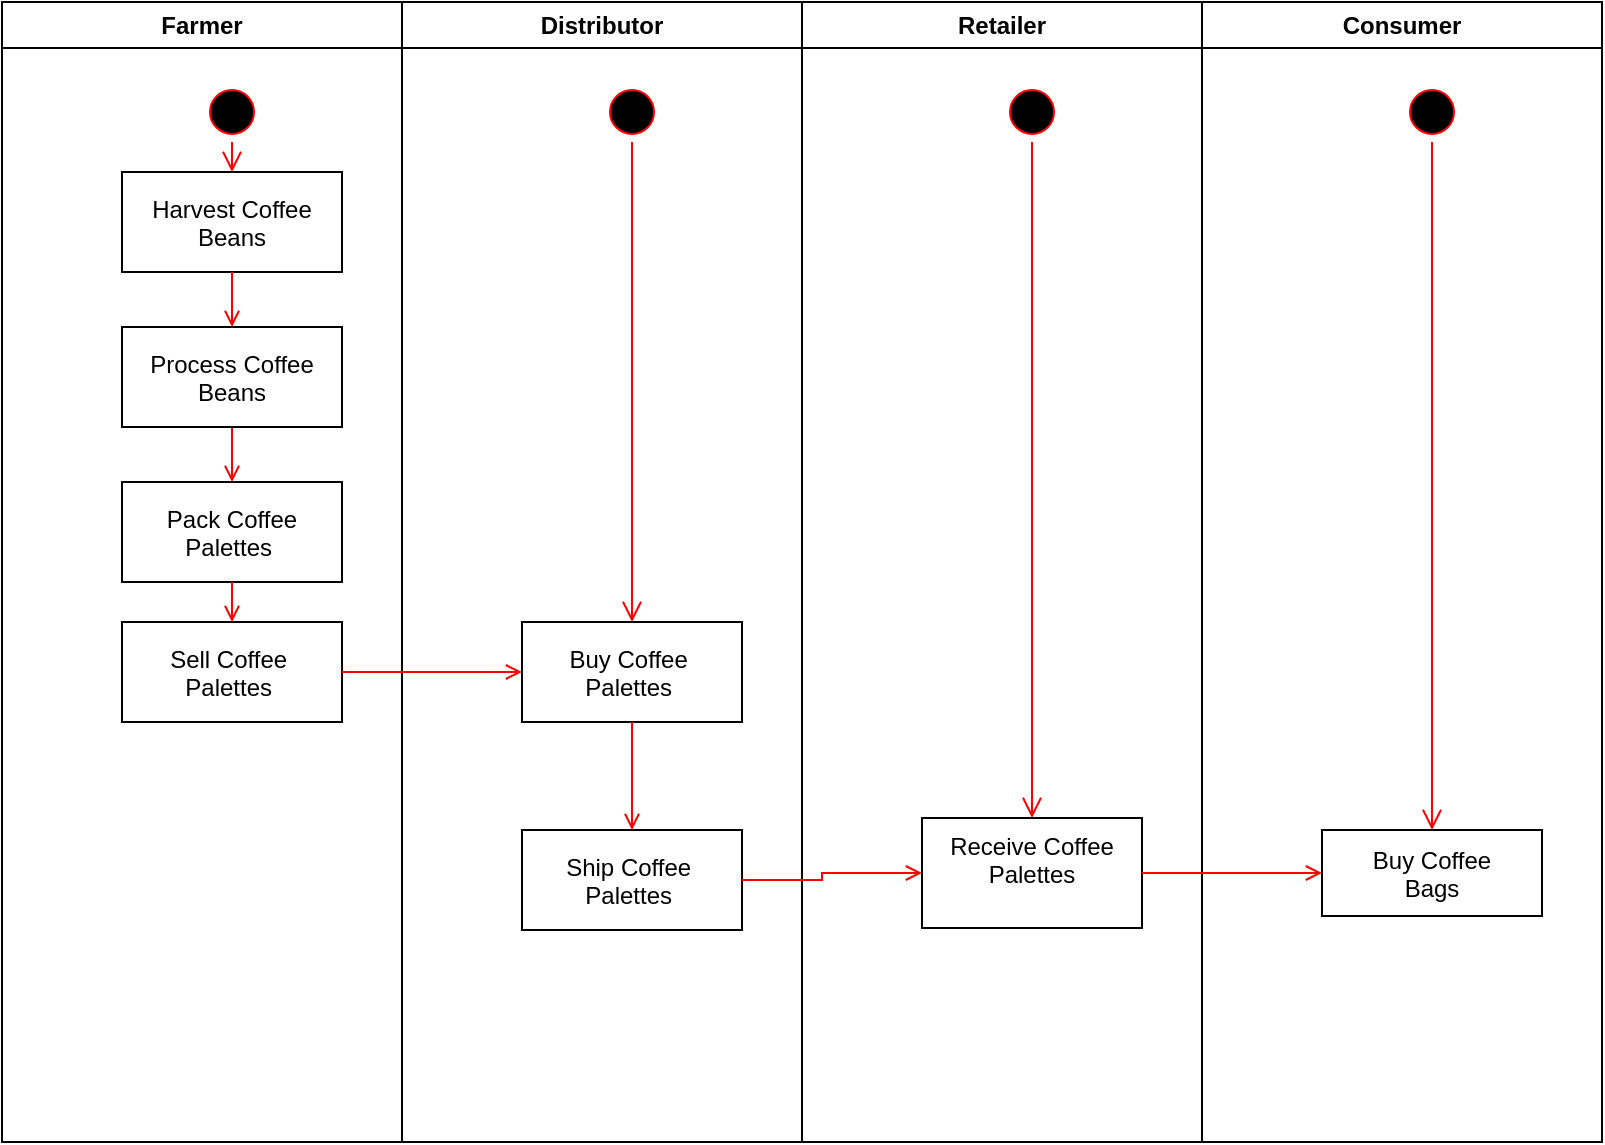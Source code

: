 <mxfile version="10.6.7" type="device"><diagram name="Page-1" id="e7e014a7-5840-1c2e-5031-d8a46d1fe8dd"><mxGraphModel dx="998" dy="548" grid="1" gridSize="10" guides="1" tooltips="1" connect="1" arrows="1" fold="1" page="1" pageScale="1" pageWidth="1169" pageHeight="826" background="#ffffff" math="0" shadow="0"><root><mxCell id="0"/><mxCell id="1" parent="0"/><mxCell id="2iurq8ugHNg66TlOljym-47" value="Farmer" style="swimlane;whiteSpace=wrap" parent="1" vertex="1"><mxGeometry x="120" y="120" width="200" height="570" as="geometry"/></mxCell><mxCell id="2iurq8ugHNg66TlOljym-48" value="" style="ellipse;shape=startState;fillColor=#000000;strokeColor=#ff0000;" parent="2iurq8ugHNg66TlOljym-47" vertex="1"><mxGeometry x="100" y="40" width="30" height="30" as="geometry"/></mxCell><mxCell id="2iurq8ugHNg66TlOljym-49" value="" style="edgeStyle=elbowEdgeStyle;elbow=horizontal;verticalAlign=bottom;endArrow=open;endSize=8;strokeColor=#FF0000;endFill=1;rounded=0" parent="2iurq8ugHNg66TlOljym-47" source="2iurq8ugHNg66TlOljym-48" target="2iurq8ugHNg66TlOljym-50" edge="1"><mxGeometry x="100" y="40" as="geometry"><mxPoint x="115" y="110" as="targetPoint"/></mxGeometry></mxCell><mxCell id="2iurq8ugHNg66TlOljym-50" value="Harvest Coffee &#10;Beans" style="" parent="2iurq8ugHNg66TlOljym-47" vertex="1"><mxGeometry x="60" y="85" width="110" height="50" as="geometry"/></mxCell><mxCell id="2iurq8ugHNg66TlOljym-51" value="Pack Coffee &#10;Palettes " style="" parent="2iurq8ugHNg66TlOljym-47" vertex="1"><mxGeometry x="60" y="240" width="110" height="50" as="geometry"/></mxCell><mxCell id="2iurq8ugHNg66TlOljym-52" value="" style="endArrow=open;strokeColor=#FF0000;endFill=1;rounded=0" parent="2iurq8ugHNg66TlOljym-47" source="2iurq8ugHNg66TlOljym-84" target="2iurq8ugHNg66TlOljym-51" edge="1"><mxGeometry relative="1" as="geometry"/></mxCell><mxCell id="2iurq8ugHNg66TlOljym-53" value="Sell Coffee &#10;Palettes " style="" parent="2iurq8ugHNg66TlOljym-47" vertex="1"><mxGeometry x="60" y="310" width="110" height="50" as="geometry"/></mxCell><mxCell id="2iurq8ugHNg66TlOljym-54" value="" style="endArrow=open;strokeColor=#FF0000;endFill=1;rounded=0" parent="2iurq8ugHNg66TlOljym-47" source="2iurq8ugHNg66TlOljym-51" target="2iurq8ugHNg66TlOljym-53" edge="1"><mxGeometry relative="1" as="geometry"/></mxCell><mxCell id="2iurq8ugHNg66TlOljym-84" value="Process Coffee &#10;Beans" style="" parent="2iurq8ugHNg66TlOljym-47" vertex="1"><mxGeometry x="60" y="162.5" width="110" height="50" as="geometry"/></mxCell><mxCell id="2iurq8ugHNg66TlOljym-85" value="" style="endArrow=open;strokeColor=#FF0000;endFill=1;rounded=0" parent="2iurq8ugHNg66TlOljym-47" source="2iurq8ugHNg66TlOljym-50" target="2iurq8ugHNg66TlOljym-84" edge="1"><mxGeometry relative="1" as="geometry"><mxPoint x="363.387" y="255" as="sourcePoint"/><mxPoint x="356.613" y="360" as="targetPoint"/></mxGeometry></mxCell><mxCell id="2iurq8ugHNg66TlOljym-56" value="Distributor" style="swimlane;whiteSpace=wrap" parent="1" vertex="1"><mxGeometry x="320" y="120" width="200" height="570" as="geometry"/></mxCell><mxCell id="2iurq8ugHNg66TlOljym-57" value="" style="ellipse;shape=startState;fillColor=#000000;strokeColor=#ff0000;" parent="2iurq8ugHNg66TlOljym-56" vertex="1"><mxGeometry x="100" y="40" width="30" height="30" as="geometry"/></mxCell><mxCell id="2iurq8ugHNg66TlOljym-58" value="" style="edgeStyle=elbowEdgeStyle;elbow=horizontal;verticalAlign=bottom;endArrow=open;endSize=8;strokeColor=#FF0000;endFill=1;rounded=0" parent="2iurq8ugHNg66TlOljym-56" source="2iurq8ugHNg66TlOljym-57" target="2iurq8ugHNg66TlOljym-59" edge="1"><mxGeometry x="100" y="40" as="geometry"><mxPoint x="115" y="110" as="targetPoint"/></mxGeometry></mxCell><mxCell id="2iurq8ugHNg66TlOljym-59" value="Buy Coffee &#10;Palettes " style="" parent="2iurq8ugHNg66TlOljym-56" vertex="1"><mxGeometry x="60" y="310" width="110" height="50" as="geometry"/></mxCell><mxCell id="Pzv3nyeDkGGR97G5J-L4-13" value="Ship Coffee &#10;Palettes " style="" vertex="1" parent="2iurq8ugHNg66TlOljym-56"><mxGeometry x="60" y="414" width="110" height="50" as="geometry"/></mxCell><mxCell id="Pzv3nyeDkGGR97G5J-L4-19" value="" style="edgeStyle=elbowEdgeStyle;elbow=horizontal;strokeColor=#FF0000;endArrow=open;endFill=1;rounded=0;exitX=0.5;exitY=1;exitDx=0;exitDy=0;entryX=0.5;entryY=0;entryDx=0;entryDy=0;" edge="1" parent="2iurq8ugHNg66TlOljym-56" source="2iurq8ugHNg66TlOljym-59" target="Pzv3nyeDkGGR97G5J-L4-13"><mxGeometry width="100" height="100" relative="1" as="geometry"><mxPoint y="365" as="sourcePoint"/><mxPoint x="90" y="365" as="targetPoint"/><Array as="points"><mxPoint x="115" y="370"/><mxPoint x="380" y="280"/></Array></mxGeometry></mxCell><mxCell id="2iurq8ugHNg66TlOljym-65" value="Consumer" style="swimlane;whiteSpace=wrap" parent="1" vertex="1"><mxGeometry x="720" y="120" width="200" height="570" as="geometry"/></mxCell><mxCell id="2iurq8ugHNg66TlOljym-66" value="" style="ellipse;shape=startState;fillColor=#000000;strokeColor=#ff0000;" parent="2iurq8ugHNg66TlOljym-65" vertex="1"><mxGeometry x="100" y="40" width="30" height="30" as="geometry"/></mxCell><mxCell id="2iurq8ugHNg66TlOljym-67" value="" style="edgeStyle=elbowEdgeStyle;elbow=horizontal;verticalAlign=bottom;endArrow=open;endSize=8;strokeColor=#FF0000;endFill=1;rounded=0" parent="2iurq8ugHNg66TlOljym-65" source="2iurq8ugHNg66TlOljym-66" target="2iurq8ugHNg66TlOljym-68" edge="1"><mxGeometry x="100" y="40" as="geometry"><mxPoint x="115" y="110" as="targetPoint"/></mxGeometry></mxCell><mxCell id="2iurq8ugHNg66TlOljym-68" value="Buy Coffee &#10;Bags" style="" parent="2iurq8ugHNg66TlOljym-65" vertex="1"><mxGeometry x="60" y="414" width="110" height="43" as="geometry"/></mxCell><mxCell id="2iurq8ugHNg66TlOljym-74" value="Retailer" style="swimlane;whiteSpace=wrap" parent="1" vertex="1"><mxGeometry x="520" y="120" width="200" height="570" as="geometry"/></mxCell><mxCell id="2iurq8ugHNg66TlOljym-75" value="" style="ellipse;shape=startState;fillColor=#000000;strokeColor=#ff0000;" parent="2iurq8ugHNg66TlOljym-74" vertex="1"><mxGeometry x="100" y="40" width="30" height="30" as="geometry"/></mxCell><mxCell id="2iurq8ugHNg66TlOljym-76" value="" style="edgeStyle=elbowEdgeStyle;elbow=horizontal;verticalAlign=bottom;endArrow=open;endSize=8;strokeColor=#FF0000;endFill=1;rounded=0" parent="2iurq8ugHNg66TlOljym-74" source="2iurq8ugHNg66TlOljym-75" target="2iurq8ugHNg66TlOljym-77" edge="1"><mxGeometry x="100" y="40" as="geometry"><mxPoint x="115" y="110" as="targetPoint"/></mxGeometry></mxCell><mxCell id="2iurq8ugHNg66TlOljym-77" value="Receive Coffee &#10;Palettes&#10;" style="" parent="2iurq8ugHNg66TlOljym-74" vertex="1"><mxGeometry x="60" y="408" width="110" height="55" as="geometry"/></mxCell><mxCell id="2iurq8ugHNg66TlOljym-82" value="" style="edgeStyle=elbowEdgeStyle;elbow=horizontal;strokeColor=#FF0000;endArrow=open;endFill=1;rounded=0;exitX=1;exitY=0.5;exitDx=0;exitDy=0;" parent="1" source="2iurq8ugHNg66TlOljym-53" edge="1"><mxGeometry width="100" height="100" relative="1" as="geometry"><mxPoint x="290" y="520" as="sourcePoint"/><mxPoint x="380" y="455" as="targetPoint"/><Array as="points"><mxPoint x="350" y="450"/><mxPoint x="670" y="370"/></Array></mxGeometry></mxCell><mxCell id="Pzv3nyeDkGGR97G5J-L4-17" value="" style="edgeStyle=elbowEdgeStyle;elbow=horizontal;strokeColor=#FF0000;endArrow=open;endFill=1;rounded=0;exitX=1;exitY=0.5;exitDx=0;exitDy=0;entryX=0;entryY=0.5;entryDx=0;entryDy=0;" edge="1" parent="1" source="2iurq8ugHNg66TlOljym-77" target="2iurq8ugHNg66TlOljym-68"><mxGeometry width="100" height="100" relative="1" as="geometry"><mxPoint x="300" y="465" as="sourcePoint"/><mxPoint x="390" y="465" as="targetPoint"/><Array as="points"><mxPoint x="740" y="550"/></Array></mxGeometry></mxCell><mxCell id="Pzv3nyeDkGGR97G5J-L4-18" value="" style="edgeStyle=elbowEdgeStyle;elbow=horizontal;strokeColor=#FF0000;endArrow=open;endFill=1;rounded=0;exitX=1;exitY=0.5;exitDx=0;exitDy=0;entryX=0;entryY=0.5;entryDx=0;entryDy=0;" edge="1" parent="1" source="Pzv3nyeDkGGR97G5J-L4-13" target="2iurq8ugHNg66TlOljym-77"><mxGeometry width="100" height="100" relative="1" as="geometry"><mxPoint x="490" y="519" as="sourcePoint"/><mxPoint x="560" y="519" as="targetPoint"/><Array as="points"><mxPoint x="530" y="550"/><mxPoint x="870" y="434"/></Array></mxGeometry></mxCell></root></mxGraphModel></diagram></mxfile>